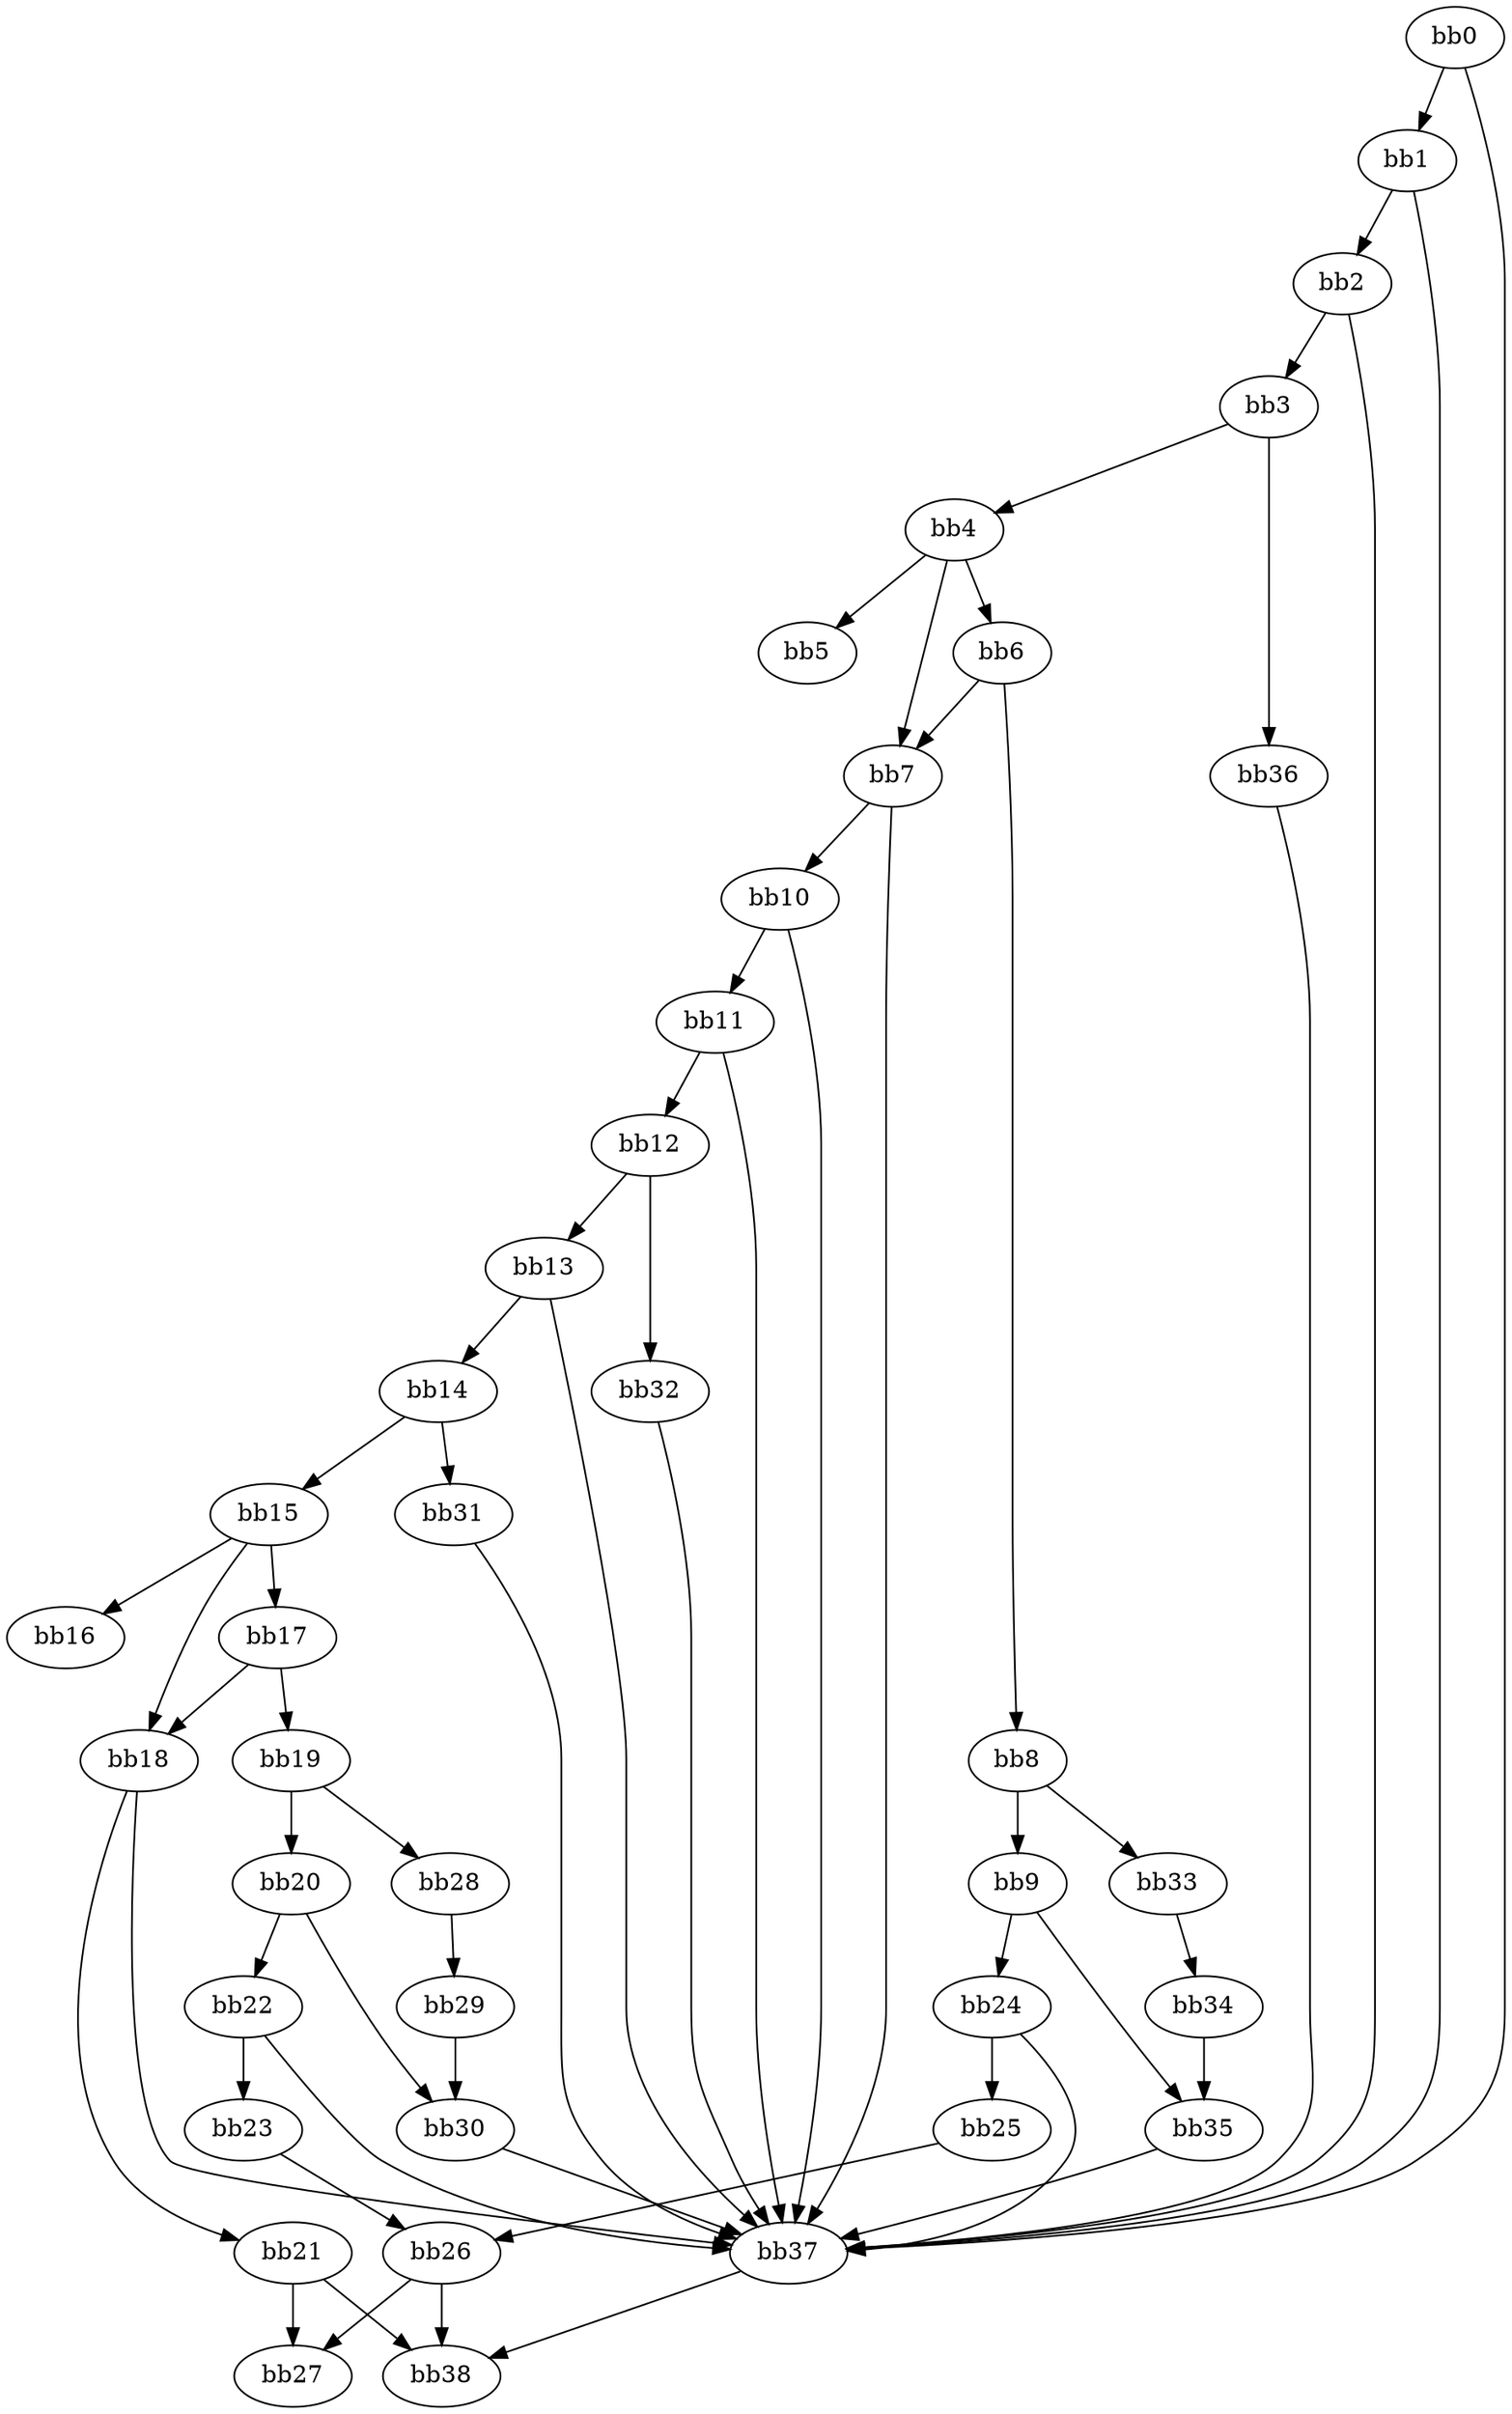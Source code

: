 digraph {
    0 [ label = "bb0\l" ]
    1 [ label = "bb1\l" ]
    2 [ label = "bb2\l" ]
    3 [ label = "bb3\l" ]
    4 [ label = "bb4\l" ]
    5 [ label = "bb5\l" ]
    6 [ label = "bb6\l" ]
    7 [ label = "bb7\l" ]
    8 [ label = "bb8\l" ]
    9 [ label = "bb9\l" ]
    10 [ label = "bb10\l" ]
    11 [ label = "bb11\l" ]
    12 [ label = "bb12\l" ]
    13 [ label = "bb13\l" ]
    14 [ label = "bb14\l" ]
    15 [ label = "bb15\l" ]
    16 [ label = "bb16\l" ]
    17 [ label = "bb17\l" ]
    18 [ label = "bb18\l" ]
    19 [ label = "bb19\l" ]
    20 [ label = "bb20\l" ]
    21 [ label = "bb21\l" ]
    22 [ label = "bb22\l" ]
    23 [ label = "bb23\l" ]
    24 [ label = "bb24\l" ]
    25 [ label = "bb25\l" ]
    26 [ label = "bb26\l" ]
    27 [ label = "bb27\l" ]
    28 [ label = "bb28\l" ]
    29 [ label = "bb29\l" ]
    30 [ label = "bb30\l" ]
    31 [ label = "bb31\l" ]
    32 [ label = "bb32\l" ]
    33 [ label = "bb33\l" ]
    34 [ label = "bb34\l" ]
    35 [ label = "bb35\l" ]
    36 [ label = "bb36\l" ]
    37 [ label = "bb37\l" ]
    38 [ label = "bb38\l" ]
    0 -> 1 [ ]
    0 -> 37 [ ]
    1 -> 2 [ ]
    1 -> 37 [ ]
    2 -> 3 [ ]
    2 -> 37 [ ]
    3 -> 4 [ ]
    3 -> 36 [ ]
    4 -> 5 [ ]
    4 -> 6 [ ]
    4 -> 7 [ ]
    6 -> 7 [ ]
    6 -> 8 [ ]
    7 -> 10 [ ]
    7 -> 37 [ ]
    8 -> 9 [ ]
    8 -> 33 [ ]
    9 -> 24 [ ]
    9 -> 35 [ ]
    10 -> 11 [ ]
    10 -> 37 [ ]
    11 -> 12 [ ]
    11 -> 37 [ ]
    12 -> 13 [ ]
    12 -> 32 [ ]
    13 -> 14 [ ]
    13 -> 37 [ ]
    14 -> 15 [ ]
    14 -> 31 [ ]
    15 -> 16 [ ]
    15 -> 17 [ ]
    15 -> 18 [ ]
    17 -> 18 [ ]
    17 -> 19 [ ]
    18 -> 21 [ ]
    18 -> 37 [ ]
    19 -> 20 [ ]
    19 -> 28 [ ]
    20 -> 22 [ ]
    20 -> 30 [ ]
    21 -> 27 [ ]
    21 -> 38 [ ]
    22 -> 23 [ ]
    22 -> 37 [ ]
    23 -> 26 [ ]
    24 -> 25 [ ]
    24 -> 37 [ ]
    25 -> 26 [ ]
    26 -> 27 [ ]
    26 -> 38 [ ]
    28 -> 29 [ ]
    29 -> 30 [ ]
    30 -> 37 [ ]
    31 -> 37 [ ]
    32 -> 37 [ ]
    33 -> 34 [ ]
    34 -> 35 [ ]
    35 -> 37 [ ]
    36 -> 37 [ ]
    37 -> 38 [ ]
}


